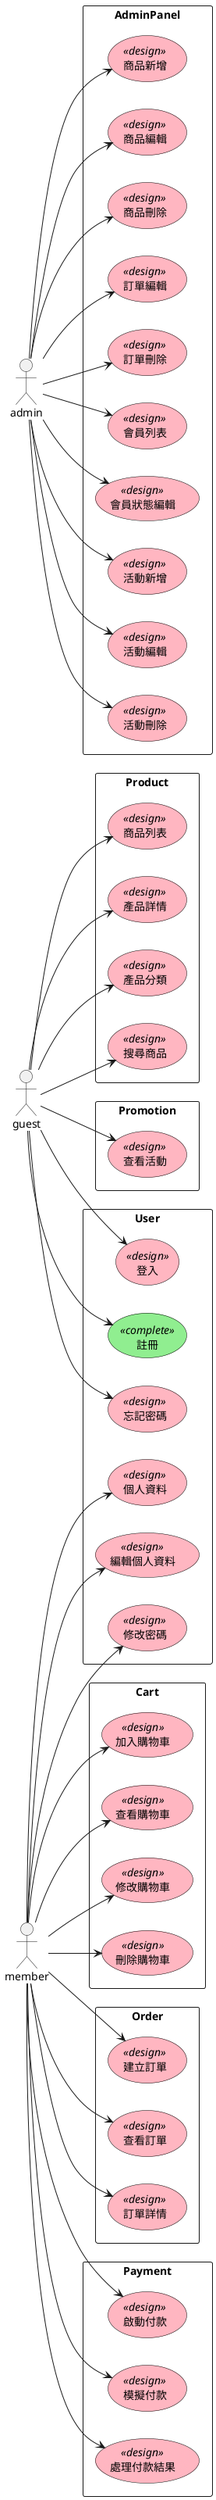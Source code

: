 @startuml
left to right direction
skinparam packageStyle rectangle
skinparam usecase {
  BackgroundColor<<design>> LightPink
  BackgroundColor<<complete>> LightGreen
  BorderColor black
}

actor guest
actor member
actor admin


package User{
    usecase "登入" <<design>> as Login
    usecase "註冊" <<complete>> as Register
    usecase "忘記密碼" <<design>> as ForgetPw
    usecase "個人資料" <<design>> as Profile
    usecase "編輯個人資料" <<design>> as EditProfile
    usecase "修改密碼" <<design>> as ChangePw
}

package Product{
    usecase "商品列表" <<design>> as ProductList
    usecase "產品詳情" <<design>> as ProductDetail
    usecase "產品分類" <<design>> as ProductCategory
    usecase "搜尋商品" <<design>> as SearchProduct
}

package Cart {
  usecase "加入購物車" <<design>> as AddCart
  usecase "查看購物車" <<design>> as ViewCart
  usecase "修改購物車" <<design>> as EditCart
  usecase "刪除購物車" <<design>> as DeleteCart
}

package Order{
    usecase "建立訂單" <<design>> as AddOrder
    usecase "查看訂單" <<design>> as ViewOrder
    usecase "訂單詳情" <<design>> as OrderDetail
}

package Promotion{
  usecase "查看活動" <<design>> as ViewEvent
}

package AdminPanel{
    usecase "商品新增" <<design>> as AddProduct
    usecase "商品編輯" <<design>> as EditProduct
    usecase "商品刪除" <<design>> as DeleteProduct
    usecase "訂單編輯" <<design>> as EditOrder
    usecase "訂單刪除" <<design>> as DeleteOrder
    usecase "會員列表" <<design>> as MemberList
    usecase "會員狀態編輯" <<design>> as EditMemberStatus
    usecase "活動新增" <<design>> as AddEvent
    usecase "活動編輯" <<design>> as EditEvent
    usecase "活動刪除" <<design>> as DeleteEvent

}

package Payment{
  usecase "啟動付款" <<design>> as InitiatePayment
  usecase "模擬付款" <<design>> as MockPayment
  usecase "處理付款結果" <<design>> as PaymentResult
}

member --> AddCart
member --> ViewCart
member --> EditCart
member --> DeleteCart
member --> Profile
member --> EditProfile
member --> ChangePw
member --> AddOrder
member --> ViewOrder
member --> OrderDetail
member --> InitiatePayment
member --> MockPayment
member --> PaymentResult

guest --> Login
guest --> Register
guest --> ForgetPw
guest --> ProductList
guest --> ProductDetail
guest --> ProductCategory
guest --> SearchProduct
guest --> ViewEvent

admin --> MemberList
admin --> EditMemberStatus
admin --> AddProduct
admin --> EditProduct
admin --> DeleteProduct
admin --> EditOrder
admin --> DeleteOrder
admin --> AddEvent
admin --> EditEvent
admin --> DeleteEvent

@enduml